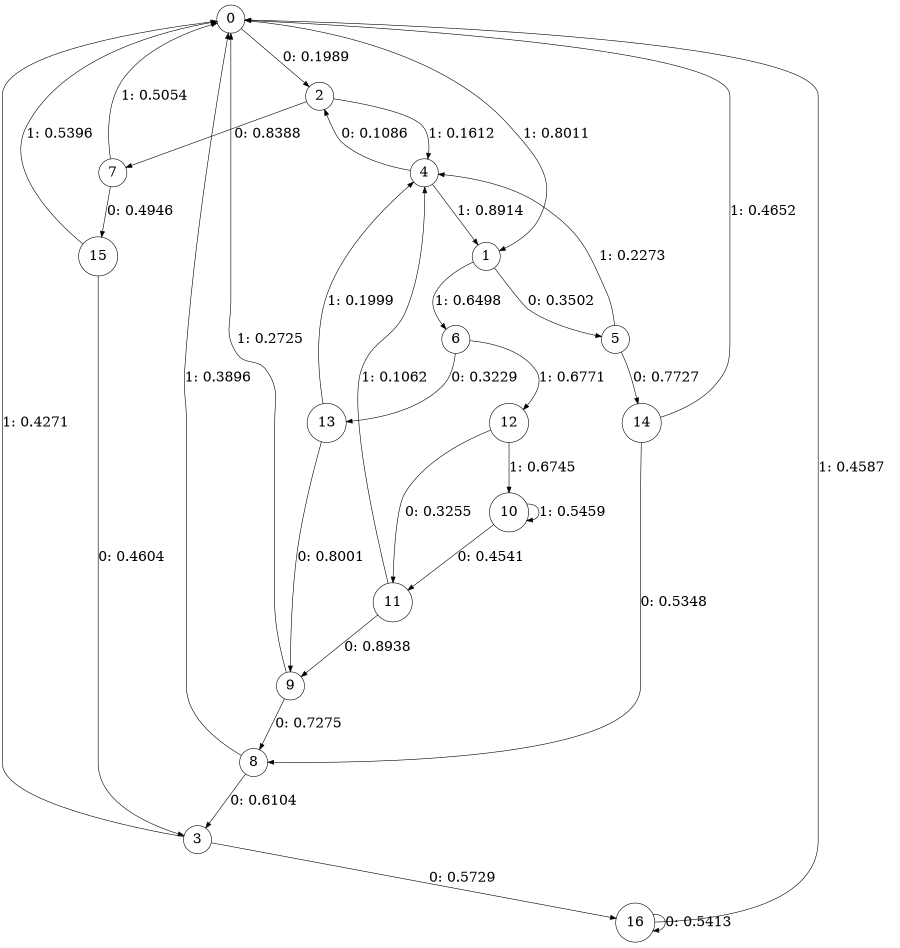 digraph "ch35faceL5" {
size = "6,8.5";
ratio = "fill";
node [shape = circle];
node [fontsize = 24];
edge [fontsize = 24];
0 -> 2 [label = "0: 0.1989   "];
0 -> 1 [label = "1: 0.8011   "];
1 -> 5 [label = "0: 0.3502   "];
1 -> 6 [label = "1: 0.6498   "];
2 -> 7 [label = "0: 0.8388   "];
2 -> 4 [label = "1: 0.1612   "];
3 -> 16 [label = "0: 0.5729   "];
3 -> 0 [label = "1: 0.4271   "];
4 -> 2 [label = "0: 0.1086   "];
4 -> 1 [label = "1: 0.8914   "];
5 -> 14 [label = "0: 0.7727   "];
5 -> 4 [label = "1: 0.2273   "];
6 -> 13 [label = "0: 0.3229   "];
6 -> 12 [label = "1: 0.6771   "];
7 -> 15 [label = "0: 0.4946   "];
7 -> 0 [label = "1: 0.5054   "];
8 -> 3 [label = "0: 0.6104   "];
8 -> 0 [label = "1: 0.3896   "];
9 -> 8 [label = "0: 0.7275   "];
9 -> 0 [label = "1: 0.2725   "];
10 -> 11 [label = "0: 0.4541   "];
10 -> 10 [label = "1: 0.5459   "];
11 -> 9 [label = "0: 0.8938   "];
11 -> 4 [label = "1: 0.1062   "];
12 -> 11 [label = "0: 0.3255   "];
12 -> 10 [label = "1: 0.6745   "];
13 -> 9 [label = "0: 0.8001   "];
13 -> 4 [label = "1: 0.1999   "];
14 -> 8 [label = "0: 0.5348   "];
14 -> 0 [label = "1: 0.4652   "];
15 -> 3 [label = "0: 0.4604   "];
15 -> 0 [label = "1: 0.5396   "];
16 -> 16 [label = "0: 0.5413   "];
16 -> 0 [label = "1: 0.4587   "];
}